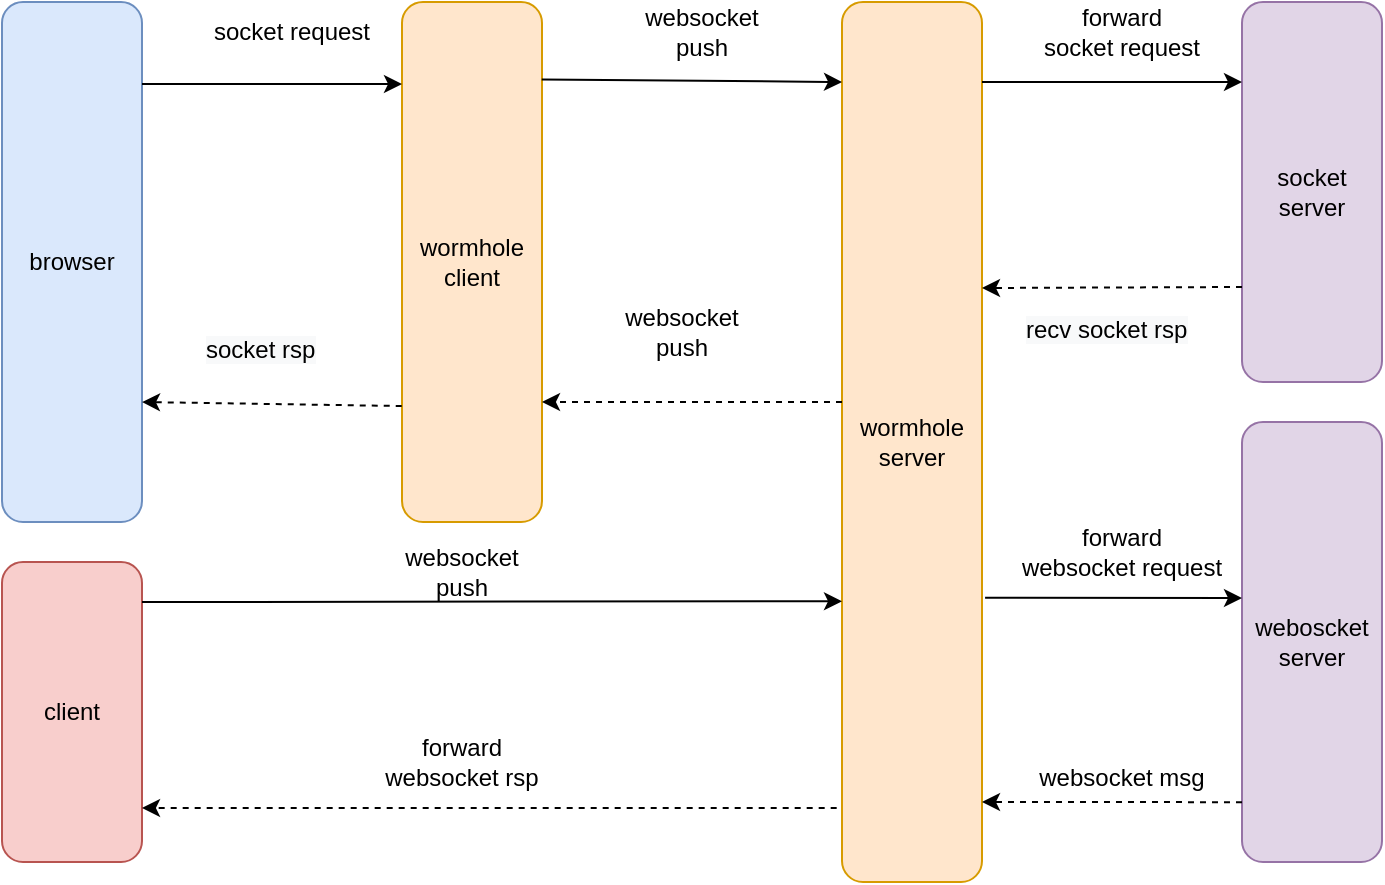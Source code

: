 <mxfile>
    <diagram id="WhRXSrTh9W9RSucDEeZD" name="第 1 页">
        <mxGraphModel dx="1054" dy="452" grid="1" gridSize="10" guides="1" tooltips="1" connect="1" arrows="1" fold="1" page="1" pageScale="1" pageWidth="827" pageHeight="1169" math="0" shadow="0">
            <root>
                <mxCell id="0"/>
                <mxCell id="1" parent="0"/>
                <mxCell id="2" value="browser" style="rounded=1;whiteSpace=wrap;html=1;fillColor=#dae8fc;strokeColor=#6c8ebf;" parent="1" vertex="1">
                    <mxGeometry x="40" y="120" width="70" height="260" as="geometry"/>
                </mxCell>
                <mxCell id="3" value="socket server" style="rounded=1;whiteSpace=wrap;html=1;fillColor=#e1d5e7;strokeColor=#9673a6;glass=0;" parent="1" vertex="1">
                    <mxGeometry x="660" y="120" width="70" height="190" as="geometry"/>
                </mxCell>
                <mxCell id="4" value="wormhole&lt;br&gt;server" style="rounded=1;whiteSpace=wrap;html=1;fillColor=#ffe6cc;strokeColor=#d79b00;" parent="1" vertex="1">
                    <mxGeometry x="460" y="120" width="70" height="440" as="geometry"/>
                </mxCell>
                <mxCell id="5" value="wormhole &lt;br&gt;client" style="rounded=1;whiteSpace=wrap;html=1;fillColor=#ffe6cc;strokeColor=#d79b00;" parent="1" vertex="1">
                    <mxGeometry x="240" y="120" width="70" height="260" as="geometry"/>
                </mxCell>
                <mxCell id="6" value="" style="endArrow=classic;html=1;" parent="1" edge="1">
                    <mxGeometry width="50" height="50" relative="1" as="geometry">
                        <mxPoint x="110" y="161" as="sourcePoint"/>
                        <mxPoint x="240" y="161" as="targetPoint"/>
                    </mxGeometry>
                </mxCell>
                <mxCell id="7" value="socket request&lt;br&gt;" style="text;html=1;strokeColor=none;fillColor=none;align=center;verticalAlign=middle;whiteSpace=wrap;rounded=0;" parent="1" vertex="1">
                    <mxGeometry x="140" y="120" width="90" height="30" as="geometry"/>
                </mxCell>
                <mxCell id="8" value="" style="endArrow=classic;html=1;exitX=0.998;exitY=0.149;exitDx=0;exitDy=0;exitPerimeter=0;" parent="1" source="5" edge="1">
                    <mxGeometry width="50" height="50" relative="1" as="geometry">
                        <mxPoint x="330" y="200" as="sourcePoint"/>
                        <mxPoint x="460" y="160" as="targetPoint"/>
                    </mxGeometry>
                </mxCell>
                <mxCell id="9" value="websocket&lt;br&gt;push" style="text;html=1;strokeColor=none;fillColor=none;align=center;verticalAlign=middle;whiteSpace=wrap;rounded=0;" parent="1" vertex="1">
                    <mxGeometry x="330" y="120" width="120" height="30" as="geometry"/>
                </mxCell>
                <mxCell id="10" value="forward &lt;br&gt;socket request" style="text;html=1;strokeColor=none;fillColor=none;align=center;verticalAlign=middle;whiteSpace=wrap;rounded=0;" parent="1" vertex="1">
                    <mxGeometry x="550" y="120" width="100" height="30" as="geometry"/>
                </mxCell>
                <mxCell id="11" value="" style="endArrow=classic;html=1;" parent="1" edge="1">
                    <mxGeometry width="50" height="50" relative="1" as="geometry">
                        <mxPoint x="530" y="160" as="sourcePoint"/>
                        <mxPoint x="660" y="160" as="targetPoint"/>
                    </mxGeometry>
                </mxCell>
                <mxCell id="12" value="" style="endArrow=classic;html=1;exitX=0;exitY=0.75;exitDx=0;exitDy=0;dashed=1;" parent="1" source="3" edge="1">
                    <mxGeometry width="50" height="50" relative="1" as="geometry">
                        <mxPoint x="590" y="360" as="sourcePoint"/>
                        <mxPoint x="530" y="263" as="targetPoint"/>
                    </mxGeometry>
                </mxCell>
                <mxCell id="15" value="&lt;span style=&quot;color: rgb(0 , 0 , 0) ; font-family: &amp;#34;helvetica&amp;#34; ; font-size: 12px ; font-style: normal ; font-weight: 400 ; letter-spacing: normal ; text-align: center ; text-indent: 0px ; text-transform: none ; word-spacing: 0px ; background-color: rgb(248 , 249 , 250) ; display: inline ; float: none&quot;&gt;recv&amp;nbsp;socket rsp&lt;br&gt;&lt;br&gt;&lt;/span&gt;" style="text;whiteSpace=wrap;html=1;" parent="1" vertex="1">
                    <mxGeometry x="550" y="270" width="110" height="30" as="geometry"/>
                </mxCell>
                <mxCell id="16" value="" style="endArrow=classic;html=1;exitX=0;exitY=0.75;exitDx=0;exitDy=0;dashed=1;" parent="1" edge="1">
                    <mxGeometry width="50" height="50" relative="1" as="geometry">
                        <mxPoint x="460" y="320" as="sourcePoint"/>
                        <mxPoint x="310" y="320" as="targetPoint"/>
                    </mxGeometry>
                </mxCell>
                <mxCell id="17" value="websocket&lt;br&gt;push" style="text;html=1;strokeColor=none;fillColor=none;align=center;verticalAlign=middle;whiteSpace=wrap;rounded=0;" parent="1" vertex="1">
                    <mxGeometry x="320" y="270" width="120" height="30" as="geometry"/>
                </mxCell>
                <mxCell id="19" value="" style="endArrow=classic;html=1;exitX=-0.002;exitY=0.777;exitDx=0;exitDy=0;exitPerimeter=0;dashed=1;" parent="1" source="5" edge="1">
                    <mxGeometry width="50" height="50" relative="1" as="geometry">
                        <mxPoint x="160" y="350" as="sourcePoint"/>
                        <mxPoint x="110" y="320" as="targetPoint"/>
                    </mxGeometry>
                </mxCell>
                <mxCell id="20" value="&lt;span style=&quot;color: rgb(0, 0, 0); font-family: helvetica; font-size: 12px; font-style: normal; font-weight: 400; letter-spacing: normal; text-align: center; text-indent: 0px; text-transform: none; word-spacing: 0px; background-color: rgb(248, 249, 250); display: inline; float: none;&quot;&gt;socket rsp&lt;/span&gt;&lt;br style=&quot;color: rgb(0, 0, 0); font-family: helvetica; font-size: 12px; font-style: normal; font-weight: 400; letter-spacing: normal; text-align: center; text-indent: 0px; text-transform: none; word-spacing: 0px;&quot;&gt;" style="text;whiteSpace=wrap;html=1;" parent="1" vertex="1">
                    <mxGeometry x="140" y="280" width="80" height="30" as="geometry"/>
                </mxCell>
                <mxCell id="21" value="weboscket&lt;br&gt;server" style="rounded=1;whiteSpace=wrap;html=1;fillColor=#e1d5e7;strokeColor=#9673a6;glass=0;" parent="1" vertex="1">
                    <mxGeometry x="660" y="330" width="70" height="220" as="geometry"/>
                </mxCell>
                <mxCell id="22" value="client" style="rounded=1;whiteSpace=wrap;html=1;fillColor=#f8cecc;strokeColor=#b85450;" parent="1" vertex="1">
                    <mxGeometry x="40" y="400" width="70" height="150" as="geometry"/>
                </mxCell>
                <mxCell id="23" value="" style="endArrow=classic;html=1;fontFamily=Helvetica;fontSize=12;fontColor=default;entryX=0;entryY=0.681;entryDx=0;entryDy=0;entryPerimeter=0;" parent="1" target="4" edge="1">
                    <mxGeometry width="50" height="50" relative="1" as="geometry">
                        <mxPoint x="110" y="420" as="sourcePoint"/>
                        <mxPoint x="180" y="430" as="targetPoint"/>
                    </mxGeometry>
                </mxCell>
                <mxCell id="24" value="websocket&lt;br&gt;push" style="text;html=1;strokeColor=none;fillColor=none;align=center;verticalAlign=middle;whiteSpace=wrap;rounded=0;" parent="1" vertex="1">
                    <mxGeometry x="210" y="390" width="120" height="30" as="geometry"/>
                </mxCell>
                <mxCell id="25" value="" style="endArrow=classic;html=1;fontFamily=Helvetica;fontSize=12;fontColor=default;exitX=1.022;exitY=0.677;exitDx=0;exitDy=0;exitPerimeter=0;" parent="1" source="4" edge="1">
                    <mxGeometry width="50" height="50" relative="1" as="geometry">
                        <mxPoint x="550" y="460" as="sourcePoint"/>
                        <mxPoint x="660" y="418" as="targetPoint"/>
                    </mxGeometry>
                </mxCell>
                <mxCell id="26" value="forward &lt;br&gt;websocket request&lt;br&gt;" style="text;html=1;strokeColor=none;fillColor=none;align=center;verticalAlign=middle;whiteSpace=wrap;rounded=0;" parent="1" vertex="1">
                    <mxGeometry x="540" y="380" width="120" height="30" as="geometry"/>
                </mxCell>
                <mxCell id="27" value="" style="endArrow=classic;html=1;fontFamily=Helvetica;fontSize=12;fontColor=default;exitX=0;exitY=0.864;exitDx=0;exitDy=0;exitPerimeter=0;dashed=1;" parent="1" source="21" edge="1">
                    <mxGeometry width="50" height="50" relative="1" as="geometry">
                        <mxPoint x="570" y="590" as="sourcePoint"/>
                        <mxPoint x="530" y="520" as="targetPoint"/>
                    </mxGeometry>
                </mxCell>
                <mxCell id="28" value="&lt;br&gt;websocket msg" style="text;html=1;strokeColor=none;fillColor=none;align=center;verticalAlign=middle;whiteSpace=wrap;rounded=0;" parent="1" vertex="1">
                    <mxGeometry x="540" y="490" width="120" height="20" as="geometry"/>
                </mxCell>
                <mxCell id="29" value="" style="endArrow=classic;html=1;fontFamily=Helvetica;fontSize=12;fontColor=default;exitX=-0.038;exitY=0.916;exitDx=0;exitDy=0;exitPerimeter=0;dashed=1;" parent="1" source="4" edge="1">
                    <mxGeometry width="50" height="50" relative="1" as="geometry">
                        <mxPoint x="220" y="570" as="sourcePoint"/>
                        <mxPoint x="110" y="523" as="targetPoint"/>
                    </mxGeometry>
                </mxCell>
                <mxCell id="30" value="forward&lt;br&gt;websocket rsp" style="text;html=1;strokeColor=none;fillColor=none;align=center;verticalAlign=middle;whiteSpace=wrap;rounded=0;" parent="1" vertex="1">
                    <mxGeometry x="210" y="485" width="120" height="30" as="geometry"/>
                </mxCell>
            </root>
        </mxGraphModel>
    </diagram>
</mxfile>